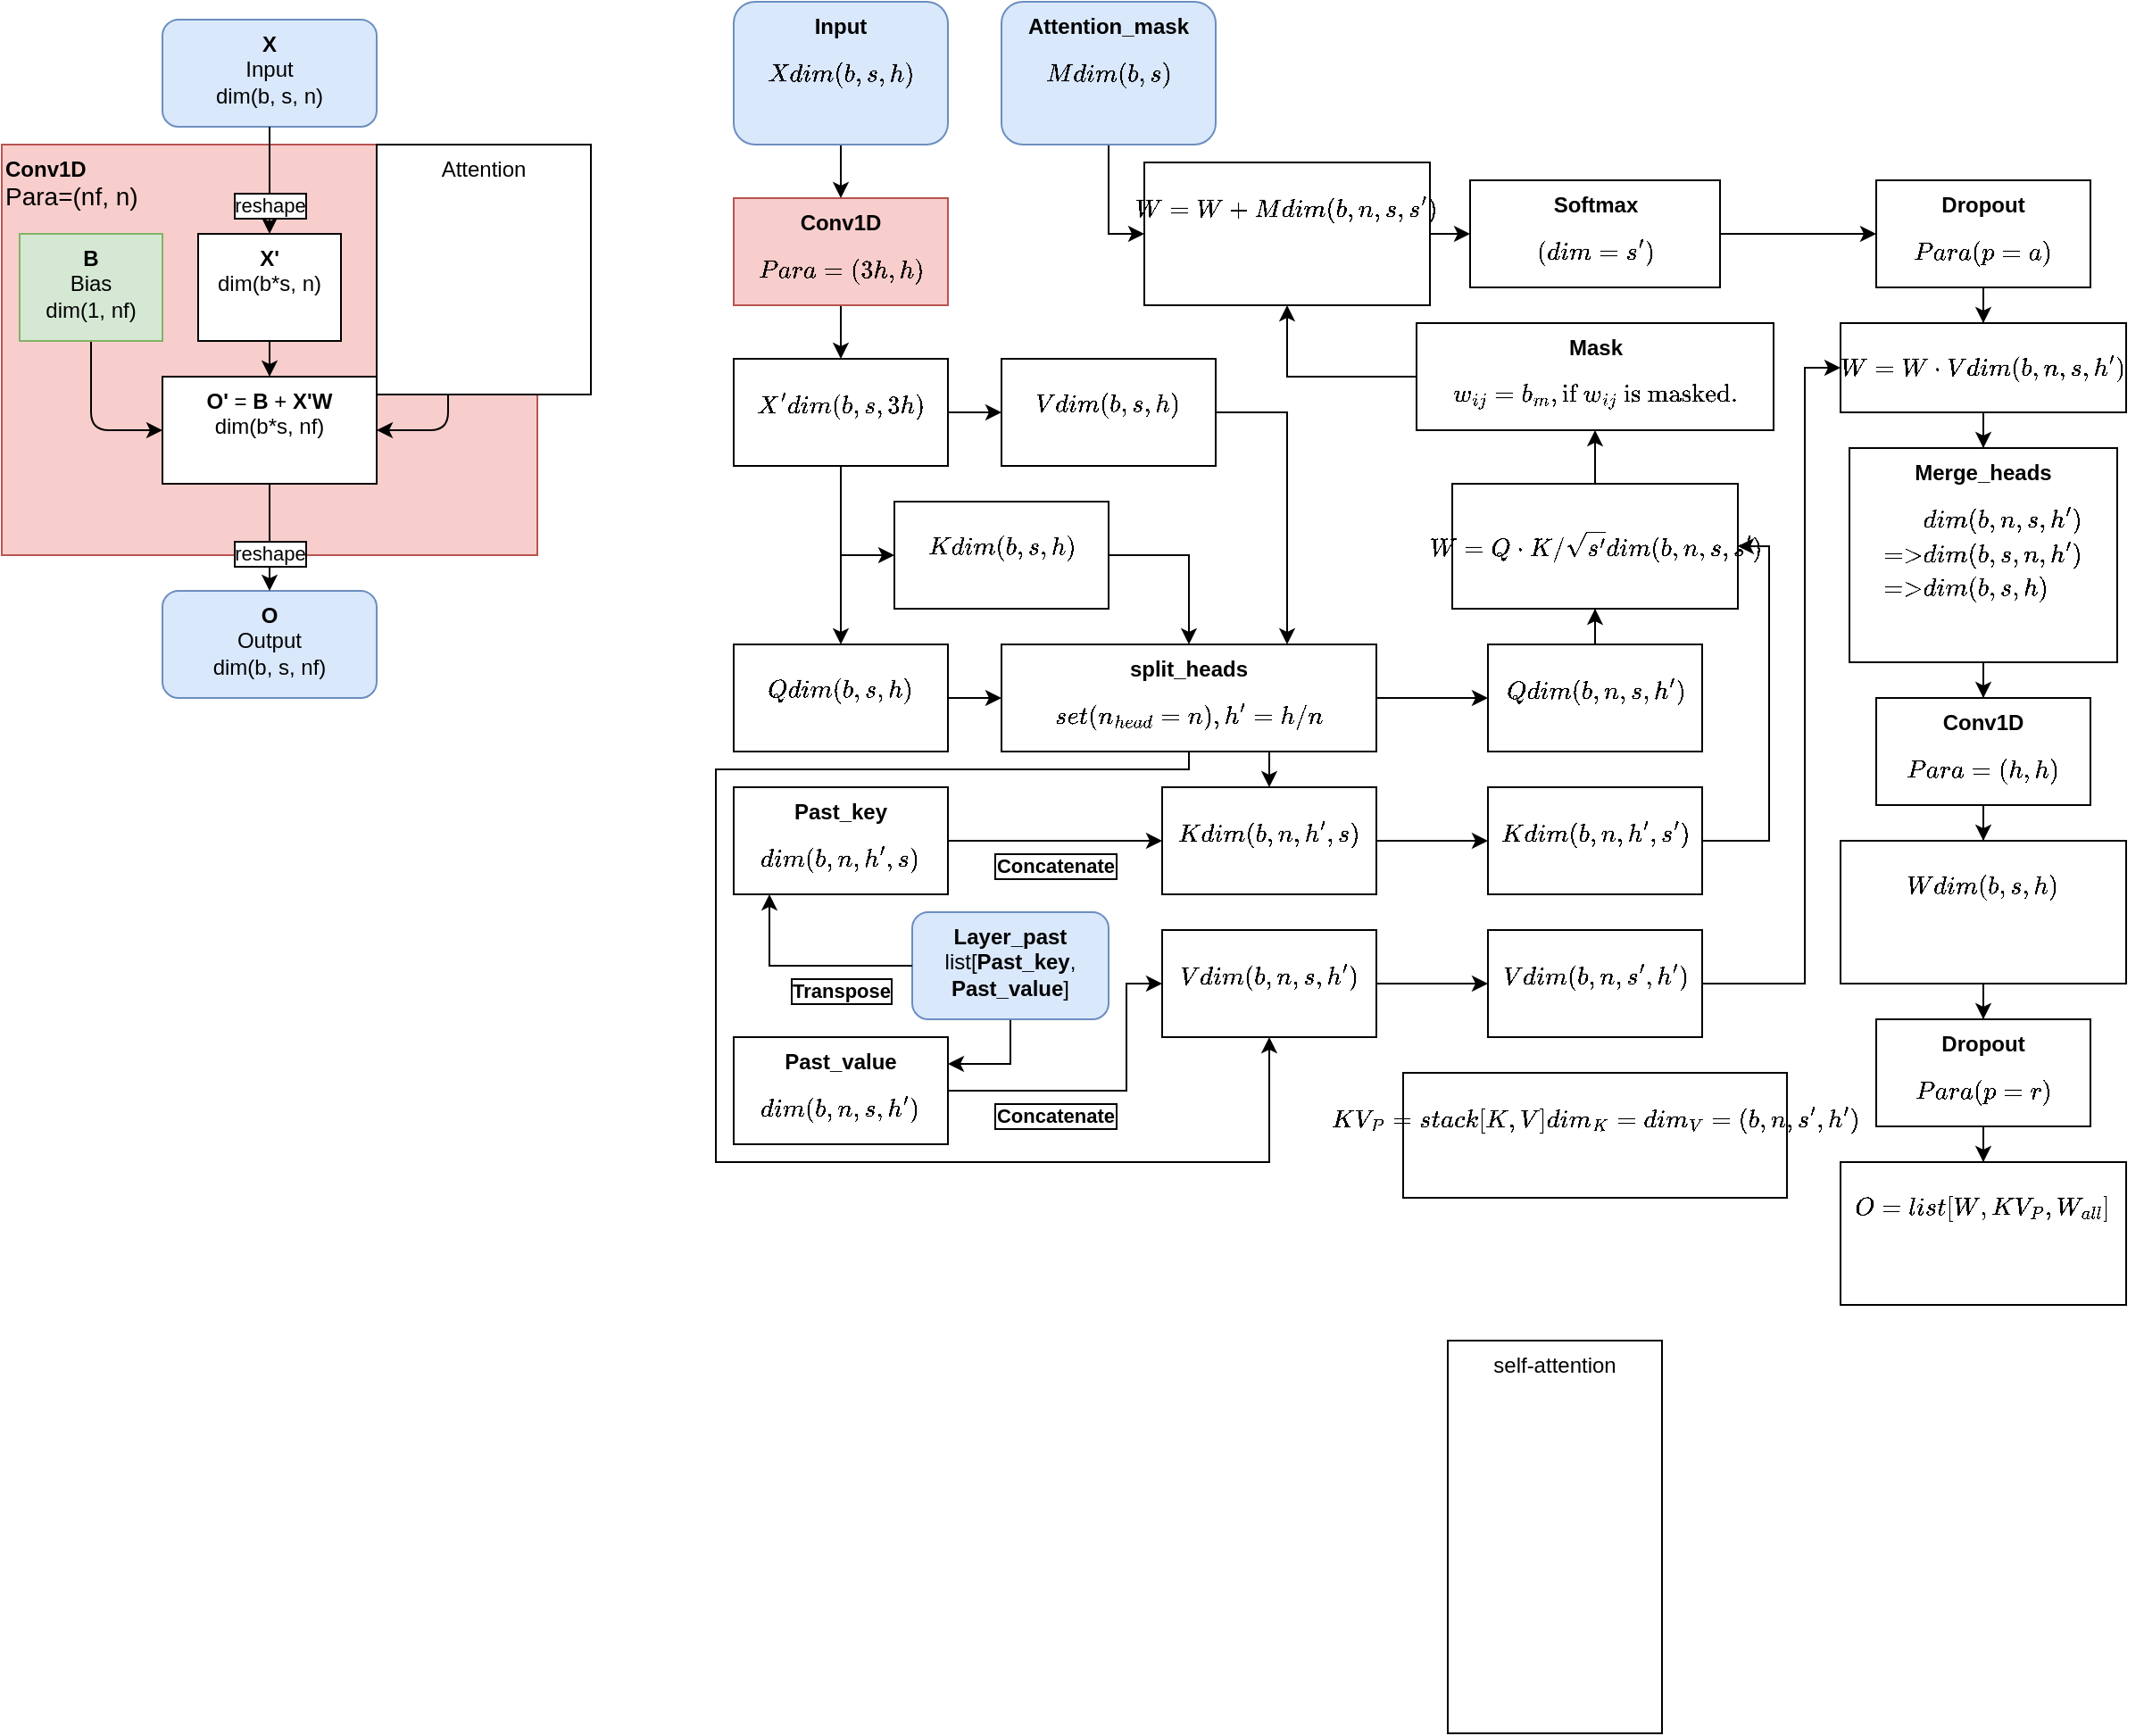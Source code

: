 <mxfile version="13.6.9" type="github">
  <diagram id="C5RBs43oDa-KdzZeNtuy" name="Page-1">
    <mxGraphModel dx="1475" dy="374" grid="1" gridSize="10" guides="1" tooltips="1" connect="1" arrows="1" fold="1" page="1" pageScale="1" pageWidth="827" pageHeight="1169" math="1" shadow="0">
      <root>
        <mxCell id="WIyWlLk6GJQsqaUBKTNV-0" />
        <mxCell id="WIyWlLk6GJQsqaUBKTNV-1" parent="WIyWlLk6GJQsqaUBKTNV-0" />
        <mxCell id="5BxzUbeMujvAWOUuop8R-0" value="&lt;b&gt;Conv1D&lt;br&gt;&lt;/b&gt;&lt;font style=&quot;font-size: 14px&quot;&gt;Para=(nf, n)&lt;/font&gt;" style="rounded=0;whiteSpace=wrap;html=1;fillColor=#f8cecc;strokeColor=#b85450;align=left;verticalAlign=top;" parent="WIyWlLk6GJQsqaUBKTNV-1" vertex="1">
          <mxGeometry x="-810" y="80" width="300" height="230" as="geometry" />
        </mxCell>
        <mxCell id="5BxzUbeMujvAWOUuop8R-67" style="edgeStyle=orthogonalEdgeStyle;rounded=1;orthogonalLoop=1;jettySize=auto;html=1;entryX=1;entryY=0.5;entryDx=0;entryDy=0;verticalAlign=top;" parent="WIyWlLk6GJQsqaUBKTNV-1" source="5BxzUbeMujvAWOUuop8R-1" target="5BxzUbeMujvAWOUuop8R-6" edge="1">
          <mxGeometry relative="1" as="geometry" />
        </mxCell>
        <mxCell id="5BxzUbeMujvAWOUuop8R-1" value="&lt;b&gt;W&lt;br&gt;&lt;/b&gt;Weight&lt;br&gt;dim(n, nf)" style="rounded=0;whiteSpace=wrap;html=1;fillColor=#d5e8d4;strokeColor=#82b366;verticalAlign=top;" parent="WIyWlLk6GJQsqaUBKTNV-1" vertex="1">
          <mxGeometry x="-600" y="130" width="80" height="60" as="geometry" />
        </mxCell>
        <mxCell id="5BxzUbeMujvAWOUuop8R-66" style="edgeStyle=orthogonalEdgeStyle;rounded=1;orthogonalLoop=1;jettySize=auto;html=1;entryX=0;entryY=0.5;entryDx=0;entryDy=0;verticalAlign=top;" parent="WIyWlLk6GJQsqaUBKTNV-1" source="5BxzUbeMujvAWOUuop8R-2" target="5BxzUbeMujvAWOUuop8R-6" edge="1">
          <mxGeometry relative="1" as="geometry" />
        </mxCell>
        <mxCell id="5BxzUbeMujvAWOUuop8R-2" value="&lt;b&gt;B&lt;br&gt;&lt;/b&gt;Bias&lt;br&gt;dim(1, nf)" style="rounded=0;whiteSpace=wrap;html=1;fillColor=#d5e8d4;strokeColor=#82b366;verticalAlign=top;" parent="WIyWlLk6GJQsqaUBKTNV-1" vertex="1">
          <mxGeometry x="-800" y="130" width="80" height="60" as="geometry" />
        </mxCell>
        <mxCell id="5BxzUbeMujvAWOUuop8R-3" value="&lt;b&gt;X&lt;br&gt;&lt;/b&gt;Input&lt;br&gt;dim(b, s, n)" style="rounded=1;whiteSpace=wrap;html=1;labelBackgroundColor=none;fillColor=#dae8fc;strokeColor=#6c8ebf;verticalAlign=top;" parent="WIyWlLk6GJQsqaUBKTNV-1" vertex="1">
          <mxGeometry x="-720" y="10" width="120" height="60" as="geometry" />
        </mxCell>
        <mxCell id="5BxzUbeMujvAWOUuop8R-6" value="&lt;b&gt;O&#39;&lt;/b&gt; = &lt;b&gt;B&lt;/b&gt; + &lt;b&gt;X&#39;W&lt;/b&gt;&lt;br&gt;dim(b*s, nf)" style="rounded=0;whiteSpace=wrap;html=1;verticalAlign=top;" parent="WIyWlLk6GJQsqaUBKTNV-1" vertex="1">
          <mxGeometry x="-720" y="210" width="120" height="60" as="geometry" />
        </mxCell>
        <mxCell id="5BxzUbeMujvAWOUuop8R-44" value="" style="endArrow=classic;html=1;exitX=0.5;exitY=1;exitDx=0;exitDy=0;entryX=0.5;entryY=0;entryDx=0;entryDy=0;edgeStyle=orthogonalEdgeStyle;verticalAlign=top;" parent="WIyWlLk6GJQsqaUBKTNV-1" source="5BxzUbeMujvAWOUuop8R-3" target="5BxzUbeMujvAWOUuop8R-4" edge="1">
          <mxGeometry relative="1" as="geometry">
            <mxPoint x="-780" y="230" as="sourcePoint" />
            <mxPoint x="-760" y="260" as="targetPoint" />
          </mxGeometry>
        </mxCell>
        <mxCell id="5BxzUbeMujvAWOUuop8R-45" value="reshape" style="edgeLabel;resizable=0;html=1;align=center;verticalAlign=top;labelBorderColor=#000000;" parent="5BxzUbeMujvAWOUuop8R-44" connectable="0" vertex="1">
          <mxGeometry relative="1" as="geometry" />
        </mxCell>
        <mxCell id="5BxzUbeMujvAWOUuop8R-49" value="&lt;b&gt;O&lt;/b&gt;&lt;br&gt;Output&lt;br&gt;dim(b, s, nf)" style="rounded=1;whiteSpace=wrap;html=1;shadow=0;glass=0;labelBackgroundColor=none;sketch=0;fillColor=#dae8fc;strokeColor=#6c8ebf;verticalAlign=top;" parent="WIyWlLk6GJQsqaUBKTNV-1" vertex="1">
          <mxGeometry x="-720" y="330" width="120" height="60" as="geometry" />
        </mxCell>
        <mxCell id="5BxzUbeMujvAWOUuop8R-50" value="" style="endArrow=classic;html=1;exitX=0.5;exitY=1;exitDx=0;exitDy=0;entryX=0.5;entryY=0;entryDx=0;entryDy=0;verticalAlign=top;" parent="WIyWlLk6GJQsqaUBKTNV-1" source="5BxzUbeMujvAWOUuop8R-6" target="5BxzUbeMujvAWOUuop8R-49" edge="1">
          <mxGeometry relative="1" as="geometry">
            <mxPoint x="-780" y="230" as="sourcePoint" />
            <mxPoint x="-780" y="290" as="targetPoint" />
          </mxGeometry>
        </mxCell>
        <mxCell id="5BxzUbeMujvAWOUuop8R-51" value="reshape" style="edgeLabel;resizable=0;html=1;align=center;verticalAlign=top;labelBorderColor=#000000;" parent="5BxzUbeMujvAWOUuop8R-50" connectable="0" vertex="1">
          <mxGeometry relative="1" as="geometry">
            <mxPoint y="-5.14" as="offset" />
          </mxGeometry>
        </mxCell>
        <mxCell id="5BxzUbeMujvAWOUuop8R-65" value="" style="edgeStyle=orthogonalEdgeStyle;rounded=1;orthogonalLoop=1;jettySize=auto;html=1;verticalAlign=top;" parent="WIyWlLk6GJQsqaUBKTNV-1" source="5BxzUbeMujvAWOUuop8R-4" target="5BxzUbeMujvAWOUuop8R-6" edge="1">
          <mxGeometry relative="1" as="geometry" />
        </mxCell>
        <mxCell id="5BxzUbeMujvAWOUuop8R-4" value="&lt;b&gt;X&#39;&lt;br&gt;&lt;/b&gt;&lt;span&gt;dim(b*s, n)&lt;/span&gt;&lt;b&gt;&lt;br&gt;&lt;/b&gt;" style="rounded=0;whiteSpace=wrap;html=1;glass=0;shadow=0;sketch=0;verticalAlign=top;" parent="WIyWlLk6GJQsqaUBKTNV-1" vertex="1">
          <mxGeometry x="-700" y="130" width="80" height="60" as="geometry" />
        </mxCell>
        <mxCell id="d6zdg5Zss90YRGik0xC2-39" value="" style="edgeStyle=orthogonalEdgeStyle;rounded=0;orthogonalLoop=1;jettySize=auto;html=1;" edge="1" parent="WIyWlLk6GJQsqaUBKTNV-1" source="7JXXCMrdwitXyQzOqRTU-0" target="7JXXCMrdwitXyQzOqRTU-12">
          <mxGeometry relative="1" as="geometry" />
        </mxCell>
        <mxCell id="7JXXCMrdwitXyQzOqRTU-0" value="&lt;b&gt;Conv1D&lt;/b&gt;$$Para=(3h,h)$$" style="rounded=0;whiteSpace=wrap;html=1;shadow=0;glass=0;labelBackgroundColor=none;sketch=0;align=center;verticalAlign=top;fillColor=#f8cecc;strokeColor=#b85450;" parent="WIyWlLk6GJQsqaUBKTNV-1" vertex="1">
          <mxGeometry x="-400" y="110" width="120" height="60" as="geometry" />
        </mxCell>
        <mxCell id="d6zdg5Zss90YRGik0xC2-92" value="" style="edgeStyle=orthogonalEdgeStyle;rounded=0;orthogonalLoop=1;jettySize=auto;html=1;strokeColor=#000000;" edge="1" parent="WIyWlLk6GJQsqaUBKTNV-1" source="7JXXCMrdwitXyQzOqRTU-2" target="7JXXCMrdwitXyQzOqRTU-67">
          <mxGeometry relative="1" as="geometry" />
        </mxCell>
        <mxCell id="7JXXCMrdwitXyQzOqRTU-2" value="&lt;b&gt;Dropout&lt;/b&gt;&lt;br&gt;$$Para(p=a)$$" style="rounded=0;whiteSpace=wrap;html=1;shadow=0;glass=0;labelBackgroundColor=none;sketch=0;align=center;verticalAlign=top;" parent="WIyWlLk6GJQsqaUBKTNV-1" vertex="1">
          <mxGeometry x="240" y="100" width="120" height="60" as="geometry" />
        </mxCell>
        <mxCell id="d6zdg5Zss90YRGik0xC2-34" style="edgeStyle=orthogonalEdgeStyle;rounded=0;orthogonalLoop=1;jettySize=auto;html=1;entryX=0;entryY=0.5;entryDx=0;entryDy=0;" edge="1" parent="WIyWlLk6GJQsqaUBKTNV-1" source="7JXXCMrdwitXyQzOqRTU-4" target="7JXXCMrdwitXyQzOqRTU-52">
          <mxGeometry relative="1" as="geometry" />
        </mxCell>
        <mxCell id="d6zdg5Zss90YRGik0xC2-55" value="" style="edgeStyle=orthogonalEdgeStyle;rounded=0;orthogonalLoop=1;jettySize=auto;html=1;" edge="1" parent="WIyWlLk6GJQsqaUBKTNV-1" source="7JXXCMrdwitXyQzOqRTU-4" target="7JXXCMrdwitXyQzOqRTU-54">
          <mxGeometry relative="1" as="geometry">
            <Array as="points">
              <mxPoint x="-100" y="430" />
              <mxPoint x="-100" y="430" />
            </Array>
          </mxGeometry>
        </mxCell>
        <mxCell id="d6zdg5Zss90YRGik0xC2-56" style="edgeStyle=orthogonalEdgeStyle;rounded=0;orthogonalLoop=1;jettySize=auto;html=1;entryX=0.5;entryY=1;entryDx=0;entryDy=0;" edge="1" parent="WIyWlLk6GJQsqaUBKTNV-1" source="7JXXCMrdwitXyQzOqRTU-4" target="7JXXCMrdwitXyQzOqRTU-55">
          <mxGeometry relative="1" as="geometry">
            <mxPoint x="-160" y="550" as="targetPoint" />
            <Array as="points">
              <mxPoint x="-145" y="430" />
              <mxPoint x="-410" y="430" />
              <mxPoint x="-410" y="650" />
              <mxPoint x="-100" y="650" />
            </Array>
          </mxGeometry>
        </mxCell>
        <mxCell id="7JXXCMrdwitXyQzOqRTU-4" value="&lt;b&gt;split_heads&lt;/b&gt;$$set(n_{head}=n),&lt;br&gt;h&#39; = h/n$$" style="rounded=0;whiteSpace=wrap;html=1;shadow=0;glass=0;labelBackgroundColor=none;sketch=0;align=center;verticalAlign=top;horizontal=1;" parent="WIyWlLk6GJQsqaUBKTNV-1" vertex="1">
          <mxGeometry x="-250" y="360" width="210" height="60" as="geometry" />
        </mxCell>
        <mxCell id="7JXXCMrdwitXyQzOqRTU-6" value="Attention" style="rounded=0;whiteSpace=wrap;html=1;shadow=0;glass=0;labelBackgroundColor=none;sketch=0;align=center;verticalAlign=top;" parent="WIyWlLk6GJQsqaUBKTNV-1" vertex="1">
          <mxGeometry x="-600" y="80" width="120" height="140" as="geometry" />
        </mxCell>
        <mxCell id="7JXXCMrdwitXyQzOqRTU-7" value="self-attention" style="rounded=0;whiteSpace=wrap;html=1;shadow=0;glass=0;labelBackgroundColor=none;sketch=0;align=center;verticalAlign=top;" parent="WIyWlLk6GJQsqaUBKTNV-1" vertex="1">
          <mxGeometry y="750" width="120" height="220" as="geometry" />
        </mxCell>
        <mxCell id="d6zdg5Zss90YRGik0xC2-94" value="" style="edgeStyle=orthogonalEdgeStyle;rounded=0;orthogonalLoop=1;jettySize=auto;html=1;strokeColor=#000000;" edge="1" parent="WIyWlLk6GJQsqaUBKTNV-1" source="7JXXCMrdwitXyQzOqRTU-8" target="7JXXCMrdwitXyQzOqRTU-60">
          <mxGeometry relative="1" as="geometry" />
        </mxCell>
        <mxCell id="7JXXCMrdwitXyQzOqRTU-8" value="&lt;b&gt;Merge_heads&lt;br&gt;&lt;/b&gt;$$\begin{split}&amp;amp;dim(b,n,s,h&#39;)\\=&amp;gt;&amp;amp;&lt;br&gt;dim(b,s,n,h&#39;)\\\textrm{=&amp;gt;}&amp;amp;&lt;br&gt;dim(b,s,h)\end{split}$$" style="rounded=0;whiteSpace=wrap;html=1;shadow=0;glass=0;labelBackgroundColor=none;sketch=0;align=center;verticalAlign=top;" parent="WIyWlLk6GJQsqaUBKTNV-1" vertex="1">
          <mxGeometry x="225" y="250" width="150" height="120" as="geometry" />
        </mxCell>
        <mxCell id="d6zdg5Zss90YRGik0xC2-38" value="" style="edgeStyle=orthogonalEdgeStyle;rounded=0;orthogonalLoop=1;jettySize=auto;html=1;" edge="1" parent="WIyWlLk6GJQsqaUBKTNV-1" source="7JXXCMrdwitXyQzOqRTU-10" target="7JXXCMrdwitXyQzOqRTU-0">
          <mxGeometry relative="1" as="geometry" />
        </mxCell>
        <mxCell id="7JXXCMrdwitXyQzOqRTU-10" value="&lt;b&gt;Input&lt;/b&gt; $$X\\dim(b, s, h)&lt;br&gt;$$" style="rounded=1;whiteSpace=wrap;html=1;labelBackgroundColor=none;fillColor=#dae8fc;strokeColor=#6c8ebf;verticalAlign=top;" parent="WIyWlLk6GJQsqaUBKTNV-1" vertex="1">
          <mxGeometry x="-400" width="120" height="80" as="geometry" />
        </mxCell>
        <mxCell id="d6zdg5Zss90YRGik0xC2-40" value="" style="edgeStyle=orthogonalEdgeStyle;rounded=0;orthogonalLoop=1;jettySize=auto;html=1;" edge="1" parent="WIyWlLk6GJQsqaUBKTNV-1" source="7JXXCMrdwitXyQzOqRTU-12" target="7JXXCMrdwitXyQzOqRTU-51">
          <mxGeometry relative="1" as="geometry" />
        </mxCell>
        <mxCell id="d6zdg5Zss90YRGik0xC2-41" style="edgeStyle=orthogonalEdgeStyle;rounded=0;orthogonalLoop=1;jettySize=auto;html=1;entryX=0;entryY=0.5;entryDx=0;entryDy=0;" edge="1" parent="WIyWlLk6GJQsqaUBKTNV-1" source="7JXXCMrdwitXyQzOqRTU-12" target="7JXXCMrdwitXyQzOqRTU-50">
          <mxGeometry relative="1" as="geometry" />
        </mxCell>
        <mxCell id="d6zdg5Zss90YRGik0xC2-42" style="edgeStyle=orthogonalEdgeStyle;rounded=0;orthogonalLoop=1;jettySize=auto;html=1;entryX=0.5;entryY=0;entryDx=0;entryDy=0;" edge="1" parent="WIyWlLk6GJQsqaUBKTNV-1" source="7JXXCMrdwitXyQzOqRTU-12" target="7JXXCMrdwitXyQzOqRTU-14">
          <mxGeometry relative="1" as="geometry">
            <Array as="points">
              <mxPoint x="-340" y="320" />
              <mxPoint x="-340" y="320" />
            </Array>
          </mxGeometry>
        </mxCell>
        <mxCell id="7JXXCMrdwitXyQzOqRTU-12" value="$$X&#39;\\dim(b,s,3h)$$&lt;b&gt;&lt;br&gt;&lt;/b&gt;" style="rounded=0;whiteSpace=wrap;html=1;glass=0;shadow=0;sketch=0;align=center;verticalAlign=top;" parent="WIyWlLk6GJQsqaUBKTNV-1" vertex="1">
          <mxGeometry x="-400" y="200" width="120" height="60" as="geometry" />
        </mxCell>
        <mxCell id="d6zdg5Zss90YRGik0xC2-43" value="" style="edgeStyle=orthogonalEdgeStyle;rounded=0;orthogonalLoop=1;jettySize=auto;html=1;" edge="1" parent="WIyWlLk6GJQsqaUBKTNV-1" source="7JXXCMrdwitXyQzOqRTU-14" target="7JXXCMrdwitXyQzOqRTU-4">
          <mxGeometry relative="1" as="geometry" />
        </mxCell>
        <mxCell id="7JXXCMrdwitXyQzOqRTU-14" value="$$Q\\dim(b, s, h)$$" style="rounded=0;whiteSpace=wrap;html=1;glass=0;shadow=0;sketch=0;verticalAlign=top;" parent="WIyWlLk6GJQsqaUBKTNV-1" vertex="1">
          <mxGeometry x="-400" y="360" width="120" height="60" as="geometry" />
        </mxCell>
        <mxCell id="d6zdg5Zss90YRGik0xC2-64" style="edgeStyle=orthogonalEdgeStyle;rounded=0;orthogonalLoop=1;jettySize=auto;html=1;entryX=1;entryY=0.25;entryDx=0;entryDy=0;strokeColor=#000000;" edge="1" parent="WIyWlLk6GJQsqaUBKTNV-1" source="7JXXCMrdwitXyQzOqRTU-26" target="7JXXCMrdwitXyQzOqRTU-57">
          <mxGeometry relative="1" as="geometry" />
        </mxCell>
        <mxCell id="7JXXCMrdwitXyQzOqRTU-26" value="&lt;b&gt;Layer_past&lt;/b&gt;&lt;br&gt;list[&lt;b&gt;Past_key&lt;/b&gt;,&lt;br&gt;&lt;b&gt;Past_value&lt;/b&gt;]" style="rounded=1;whiteSpace=wrap;html=1;shadow=0;glass=0;labelBackgroundColor=none;sketch=0;align=center;fillColor=#dae8fc;strokeColor=#6c8ebf;verticalAlign=top;" parent="WIyWlLk6GJQsqaUBKTNV-1" vertex="1">
          <mxGeometry x="-300" y="510" width="110" height="60" as="geometry" />
        </mxCell>
        <mxCell id="7JXXCMrdwitXyQzOqRTU-28" value="&lt;b&gt;Past_key&lt;/b&gt;&lt;br&gt;$$dim(b,n,h&#39;,s)$$&lt;br&gt;&lt;b&gt;&lt;br&gt;&lt;/b&gt;" style="rounded=0;whiteSpace=wrap;html=1;glass=0;shadow=0;sketch=0;verticalAlign=top;" parent="WIyWlLk6GJQsqaUBKTNV-1" vertex="1">
          <mxGeometry x="-400" y="440" width="120" height="60" as="geometry" />
        </mxCell>
        <mxCell id="d6zdg5Zss90YRGik0xC2-85" value="" style="edgeStyle=orthogonalEdgeStyle;rounded=0;orthogonalLoop=1;jettySize=auto;html=1;strokeColor=#000000;" edge="1" parent="WIyWlLk6GJQsqaUBKTNV-1" source="7JXXCMrdwitXyQzOqRTU-46" target="7JXXCMrdwitXyQzOqRTU-61">
          <mxGeometry relative="1" as="geometry" />
        </mxCell>
        <mxCell id="7JXXCMrdwitXyQzOqRTU-46" value="$$W=Q\cdot K/\sqrt{s&#39;}\\dim(b,n,s,s&#39;)$$" style="rounded=0;whiteSpace=wrap;html=1;shadow=0;glass=0;labelBackgroundColor=none;sketch=0;align=center;verticalAlign=middle;" parent="WIyWlLk6GJQsqaUBKTNV-1" vertex="1">
          <mxGeometry x="2.5" y="270" width="160" height="70" as="geometry" />
        </mxCell>
        <mxCell id="7JXXCMrdwitXyQzOqRTU-49" style="edgeStyle=none;rounded=1;orthogonalLoop=1;jettySize=auto;html=1;exitX=0.5;exitY=1;exitDx=0;exitDy=0;verticalAlign=top;" parent="WIyWlLk6GJQsqaUBKTNV-1" source="7JXXCMrdwitXyQzOqRTU-0" target="7JXXCMrdwitXyQzOqRTU-0" edge="1">
          <mxGeometry relative="1" as="geometry" />
        </mxCell>
        <mxCell id="d6zdg5Zss90YRGik0xC2-46" style="edgeStyle=orthogonalEdgeStyle;rounded=0;orthogonalLoop=1;jettySize=auto;html=1;entryX=0.5;entryY=0;entryDx=0;entryDy=0;" edge="1" parent="WIyWlLk6GJQsqaUBKTNV-1" source="7JXXCMrdwitXyQzOqRTU-50" target="7JXXCMrdwitXyQzOqRTU-4">
          <mxGeometry relative="1" as="geometry">
            <Array as="points">
              <mxPoint x="-145" y="310" />
            </Array>
          </mxGeometry>
        </mxCell>
        <mxCell id="7JXXCMrdwitXyQzOqRTU-50" value="$$K\\dim(b, s, h)$$" style="rounded=0;whiteSpace=wrap;html=1;glass=0;shadow=0;sketch=0;verticalAlign=top;" parent="WIyWlLk6GJQsqaUBKTNV-1" vertex="1">
          <mxGeometry x="-310" y="280" width="120" height="60" as="geometry" />
        </mxCell>
        <mxCell id="d6zdg5Zss90YRGik0xC2-45" style="edgeStyle=orthogonalEdgeStyle;rounded=0;orthogonalLoop=1;jettySize=auto;html=1;" edge="1" parent="WIyWlLk6GJQsqaUBKTNV-1" source="7JXXCMrdwitXyQzOqRTU-51">
          <mxGeometry relative="1" as="geometry">
            <mxPoint x="-90" y="360" as="targetPoint" />
            <Array as="points">
              <mxPoint x="-90" y="230" />
              <mxPoint x="-90" y="360" />
            </Array>
          </mxGeometry>
        </mxCell>
        <mxCell id="7JXXCMrdwitXyQzOqRTU-51" value="$$V\\dim(b, s, h)$$" style="rounded=0;whiteSpace=wrap;html=1;glass=0;shadow=0;sketch=0;verticalAlign=top;" parent="WIyWlLk6GJQsqaUBKTNV-1" vertex="1">
          <mxGeometry x="-250" y="200" width="120" height="60" as="geometry" />
        </mxCell>
        <mxCell id="d6zdg5Zss90YRGik0xC2-81" value="" style="edgeStyle=orthogonalEdgeStyle;rounded=0;orthogonalLoop=1;jettySize=auto;html=1;strokeColor=#000000;" edge="1" parent="WIyWlLk6GJQsqaUBKTNV-1" source="7JXXCMrdwitXyQzOqRTU-52" target="7JXXCMrdwitXyQzOqRTU-46">
          <mxGeometry relative="1" as="geometry" />
        </mxCell>
        <mxCell id="7JXXCMrdwitXyQzOqRTU-52" value="$$Q\\dim(b,n, s,h&#39;)$$" style="rounded=0;whiteSpace=wrap;html=1;glass=0;shadow=0;sketch=0;verticalAlign=top;" parent="WIyWlLk6GJQsqaUBKTNV-1" vertex="1">
          <mxGeometry x="22.5" y="360" width="120" height="60" as="geometry" />
        </mxCell>
        <mxCell id="d6zdg5Zss90YRGik0xC2-89" value="" style="edgeStyle=orthogonalEdgeStyle;rounded=0;orthogonalLoop=1;jettySize=auto;html=1;strokeColor=#000000;" edge="1" parent="WIyWlLk6GJQsqaUBKTNV-1" source="7JXXCMrdwitXyQzOqRTU-55" target="7JXXCMrdwitXyQzOqRTU-59">
          <mxGeometry relative="1" as="geometry" />
        </mxCell>
        <mxCell id="7JXXCMrdwitXyQzOqRTU-55" value="$$V\\dim(b,n,s,h&#39;)$$" style="rounded=0;whiteSpace=wrap;html=1;glass=0;shadow=0;sketch=0;verticalAlign=top;" parent="WIyWlLk6GJQsqaUBKTNV-1" vertex="1">
          <mxGeometry x="-160" y="520" width="120" height="60" as="geometry" />
        </mxCell>
        <mxCell id="7JXXCMrdwitXyQzOqRTU-57" value="&lt;b&gt;Past_value&lt;/b&gt;&lt;br&gt;$$dim(b,n,s,h&#39;)$$&lt;br&gt;&lt;b&gt;&lt;br&gt;&lt;/b&gt;" style="rounded=0;whiteSpace=wrap;html=1;glass=0;shadow=0;sketch=0;verticalAlign=top;" parent="WIyWlLk6GJQsqaUBKTNV-1" vertex="1">
          <mxGeometry x="-400" y="580" width="120" height="60" as="geometry" />
        </mxCell>
        <mxCell id="d6zdg5Zss90YRGik0xC2-88" style="edgeStyle=orthogonalEdgeStyle;rounded=0;orthogonalLoop=1;jettySize=auto;html=1;exitX=1;exitY=0.5;exitDx=0;exitDy=0;entryX=1;entryY=0.5;entryDx=0;entryDy=0;strokeColor=#000000;" edge="1" parent="WIyWlLk6GJQsqaUBKTNV-1" source="7JXXCMrdwitXyQzOqRTU-58" target="7JXXCMrdwitXyQzOqRTU-46">
          <mxGeometry relative="1" as="geometry">
            <Array as="points">
              <mxPoint x="180" y="470" />
              <mxPoint x="180" y="305" />
            </Array>
          </mxGeometry>
        </mxCell>
        <mxCell id="7JXXCMrdwitXyQzOqRTU-58" value="$$K\\dim(b,n, h&#39;,s&#39;)$$" style="rounded=0;whiteSpace=wrap;html=1;glass=0;shadow=0;sketch=0;verticalAlign=top;" parent="WIyWlLk6GJQsqaUBKTNV-1" vertex="1">
          <mxGeometry x="22.5" y="440" width="120" height="60" as="geometry" />
        </mxCell>
        <mxCell id="d6zdg5Zss90YRGik0xC2-90" style="edgeStyle=orthogonalEdgeStyle;rounded=0;orthogonalLoop=1;jettySize=auto;html=1;exitX=1;exitY=0.5;exitDx=0;exitDy=0;entryX=0;entryY=0.5;entryDx=0;entryDy=0;strokeColor=#000000;" edge="1" parent="WIyWlLk6GJQsqaUBKTNV-1" source="7JXXCMrdwitXyQzOqRTU-59" target="7JXXCMrdwitXyQzOqRTU-67">
          <mxGeometry relative="1" as="geometry">
            <Array as="points">
              <mxPoint x="200" y="550" />
              <mxPoint x="200" y="205" />
            </Array>
          </mxGeometry>
        </mxCell>
        <mxCell id="7JXXCMrdwitXyQzOqRTU-59" value="$$V\\dim(b,n,s&#39;,h&#39;)$$" style="rounded=0;whiteSpace=wrap;html=1;glass=0;shadow=0;sketch=0;verticalAlign=top;" parent="WIyWlLk6GJQsqaUBKTNV-1" vertex="1">
          <mxGeometry x="22.5" y="520" width="120" height="60" as="geometry" />
        </mxCell>
        <mxCell id="d6zdg5Zss90YRGik0xC2-95" value="" style="edgeStyle=orthogonalEdgeStyle;rounded=0;orthogonalLoop=1;jettySize=auto;html=1;strokeColor=#000000;" edge="1" parent="WIyWlLk6GJQsqaUBKTNV-1" source="7JXXCMrdwitXyQzOqRTU-60" target="7JXXCMrdwitXyQzOqRTU-72">
          <mxGeometry relative="1" as="geometry" />
        </mxCell>
        <mxCell id="7JXXCMrdwitXyQzOqRTU-60" value="&lt;b&gt;Conv1D&lt;/b&gt;$$Para=(h,h)$$" style="rounded=0;whiteSpace=wrap;html=1;shadow=0;glass=0;labelBackgroundColor=none;sketch=0;align=center;verticalAlign=top;" parent="WIyWlLk6GJQsqaUBKTNV-1" vertex="1">
          <mxGeometry x="240" y="390" width="120" height="60" as="geometry" />
        </mxCell>
        <mxCell id="d6zdg5Zss90YRGik0xC2-77" style="edgeStyle=orthogonalEdgeStyle;rounded=0;orthogonalLoop=1;jettySize=auto;html=1;exitX=0;exitY=0.5;exitDx=0;exitDy=0;entryX=0.5;entryY=1;entryDx=0;entryDy=0;strokeColor=#000000;" edge="1" parent="WIyWlLk6GJQsqaUBKTNV-1" source="7JXXCMrdwitXyQzOqRTU-61" target="7JXXCMrdwitXyQzOqRTU-63">
          <mxGeometry relative="1" as="geometry" />
        </mxCell>
        <mxCell id="7JXXCMrdwitXyQzOqRTU-61" value="&lt;b&gt;Mask&lt;/b&gt;$$w_{ij}=b_m, \textrm{if}\&amp;nbsp; w_{ij}\textrm{&lt;br&gt;is masked.}$$" style="rounded=0;whiteSpace=wrap;html=1;shadow=0;glass=0;labelBackgroundColor=none;sketch=0;align=center;verticalAlign=top;" parent="WIyWlLk6GJQsqaUBKTNV-1" vertex="1">
          <mxGeometry x="-17.5" y="180" width="200" height="60" as="geometry" />
        </mxCell>
        <mxCell id="7JXXCMrdwitXyQzOqRTU-62" style="edgeStyle=none;rounded=1;orthogonalLoop=1;jettySize=auto;html=1;exitX=0.75;exitY=0;exitDx=0;exitDy=0;" parent="WIyWlLk6GJQsqaUBKTNV-1" source="7JXXCMrdwitXyQzOqRTU-58" target="7JXXCMrdwitXyQzOqRTU-58" edge="1">
          <mxGeometry relative="1" as="geometry" />
        </mxCell>
        <mxCell id="d6zdg5Zss90YRGik0xC2-83" style="edgeStyle=orthogonalEdgeStyle;rounded=0;orthogonalLoop=1;jettySize=auto;html=1;entryX=0;entryY=0.5;entryDx=0;entryDy=0;strokeColor=#000000;" edge="1" parent="WIyWlLk6GJQsqaUBKTNV-1" source="7JXXCMrdwitXyQzOqRTU-63" target="7JXXCMrdwitXyQzOqRTU-66">
          <mxGeometry relative="1" as="geometry" />
        </mxCell>
        <mxCell id="7JXXCMrdwitXyQzOqRTU-63" value="$$W=W+M&lt;br&gt;\\dim(b,n,s,s&#39;)$$" style="rounded=0;whiteSpace=wrap;html=1;shadow=0;glass=0;labelBackgroundColor=none;sketch=0;align=center;verticalAlign=top;" parent="WIyWlLk6GJQsqaUBKTNV-1" vertex="1">
          <mxGeometry x="-170" y="90" width="160" height="80" as="geometry" />
        </mxCell>
        <mxCell id="d6zdg5Zss90YRGik0xC2-76" style="edgeStyle=orthogonalEdgeStyle;rounded=0;orthogonalLoop=1;jettySize=auto;html=1;entryX=0;entryY=0.5;entryDx=0;entryDy=0;strokeColor=#000000;" edge="1" parent="WIyWlLk6GJQsqaUBKTNV-1" source="7JXXCMrdwitXyQzOqRTU-64" target="7JXXCMrdwitXyQzOqRTU-63">
          <mxGeometry relative="1" as="geometry" />
        </mxCell>
        <mxCell id="7JXXCMrdwitXyQzOqRTU-64" value="&lt;b&gt;Attention_mask&lt;br&gt;&lt;/b&gt;$$M\\dim(b,s)$$" style="rounded=1;whiteSpace=wrap;html=1;shadow=0;glass=0;labelBackgroundColor=none;sketch=0;align=center;fillColor=#dae8fc;strokeColor=#6c8ebf;verticalAlign=top;" parent="WIyWlLk6GJQsqaUBKTNV-1" vertex="1">
          <mxGeometry x="-250" width="120" height="80" as="geometry" />
        </mxCell>
        <mxCell id="d6zdg5Zss90YRGik0xC2-91" value="" style="edgeStyle=orthogonalEdgeStyle;rounded=0;orthogonalLoop=1;jettySize=auto;html=1;strokeColor=#000000;" edge="1" parent="WIyWlLk6GJQsqaUBKTNV-1" source="7JXXCMrdwitXyQzOqRTU-66" target="7JXXCMrdwitXyQzOqRTU-2">
          <mxGeometry relative="1" as="geometry" />
        </mxCell>
        <mxCell id="7JXXCMrdwitXyQzOqRTU-66" value="&lt;b&gt;Softmax&lt;br&gt;&lt;/b&gt;$$(dim=s&#39;)$$" style="rounded=0;whiteSpace=wrap;html=1;shadow=0;glass=0;labelBackgroundColor=none;sketch=0;align=center;verticalAlign=top;" parent="WIyWlLk6GJQsqaUBKTNV-1" vertex="1">
          <mxGeometry x="12.5" y="100" width="140" height="60" as="geometry" />
        </mxCell>
        <mxCell id="d6zdg5Zss90YRGik0xC2-93" value="" style="edgeStyle=orthogonalEdgeStyle;rounded=0;orthogonalLoop=1;jettySize=auto;html=1;strokeColor=#000000;" edge="1" parent="WIyWlLk6GJQsqaUBKTNV-1" source="7JXXCMrdwitXyQzOqRTU-67" target="7JXXCMrdwitXyQzOqRTU-8">
          <mxGeometry relative="1" as="geometry" />
        </mxCell>
        <mxCell id="7JXXCMrdwitXyQzOqRTU-67" value="$$W=W\cdot V\\dim(b,n,s,h&#39;)$$" style="rounded=0;whiteSpace=wrap;html=1;shadow=0;glass=0;labelBackgroundColor=none;sketch=0;align=center;verticalAlign=middle;" parent="WIyWlLk6GJQsqaUBKTNV-1" vertex="1">
          <mxGeometry x="220" y="180" width="160" height="50" as="geometry" />
        </mxCell>
        <mxCell id="d6zdg5Zss90YRGik0xC2-96" value="" style="edgeStyle=orthogonalEdgeStyle;rounded=0;orthogonalLoop=1;jettySize=auto;html=1;strokeColor=#000000;" edge="1" parent="WIyWlLk6GJQsqaUBKTNV-1" source="7JXXCMrdwitXyQzOqRTU-72" target="7JXXCMrdwitXyQzOqRTU-73">
          <mxGeometry relative="1" as="geometry" />
        </mxCell>
        <mxCell id="7JXXCMrdwitXyQzOqRTU-72" value="$$W\\dim(b,s,h)$$" style="rounded=0;whiteSpace=wrap;html=1;shadow=0;glass=0;labelBackgroundColor=none;sketch=0;align=center;verticalAlign=top;" parent="WIyWlLk6GJQsqaUBKTNV-1" vertex="1">
          <mxGeometry x="220" y="470" width="160" height="80" as="geometry" />
        </mxCell>
        <mxCell id="d6zdg5Zss90YRGik0xC2-97" value="" style="edgeStyle=orthogonalEdgeStyle;rounded=0;orthogonalLoop=1;jettySize=auto;html=1;strokeColor=#000000;" edge="1" parent="WIyWlLk6GJQsqaUBKTNV-1" source="7JXXCMrdwitXyQzOqRTU-73" target="7JXXCMrdwitXyQzOqRTU-74">
          <mxGeometry relative="1" as="geometry" />
        </mxCell>
        <mxCell id="7JXXCMrdwitXyQzOqRTU-73" value="&lt;b&gt;Dropout&lt;/b&gt;&lt;br&gt;$$Para(p=r)$$" style="rounded=0;whiteSpace=wrap;html=1;shadow=0;glass=0;labelBackgroundColor=none;sketch=0;align=center;verticalAlign=top;" parent="WIyWlLk6GJQsqaUBKTNV-1" vertex="1">
          <mxGeometry x="240" y="570" width="120" height="60" as="geometry" />
        </mxCell>
        <mxCell id="7JXXCMrdwitXyQzOqRTU-74" value="$$O=list[W,KV_P, \\W_{all}]$$" style="rounded=0;whiteSpace=wrap;html=1;shadow=0;glass=0;labelBackgroundColor=none;sketch=0;align=center;verticalAlign=top;" parent="WIyWlLk6GJQsqaUBKTNV-1" vertex="1">
          <mxGeometry x="220" y="650" width="160" height="80" as="geometry" />
        </mxCell>
        <mxCell id="7JXXCMrdwitXyQzOqRTU-76" value="$$KV_P=stack[K,V]\\&lt;br&gt;dim_K=dim_V=&lt;br&gt;(b,n,s&#39;,h&#39;)$$" style="rounded=0;whiteSpace=wrap;html=1;glass=0;shadow=0;sketch=0;verticalAlign=top;" parent="WIyWlLk6GJQsqaUBKTNV-1" vertex="1">
          <mxGeometry x="-25" y="600" width="215" height="70" as="geometry" />
        </mxCell>
        <mxCell id="d6zdg5Zss90YRGik0xC2-31" style="edgeStyle=orthogonalEdgeStyle;rounded=0;orthogonalLoop=1;jettySize=auto;html=1;entryX=0;entryY=0.5;entryDx=0;entryDy=0;" edge="1" parent="WIyWlLk6GJQsqaUBKTNV-1" source="7JXXCMrdwitXyQzOqRTU-54" target="7JXXCMrdwitXyQzOqRTU-58">
          <mxGeometry relative="1" as="geometry" />
        </mxCell>
        <mxCell id="7JXXCMrdwitXyQzOqRTU-54" value="$$K\\dim(b,n, h&#39;,s)$$" style="rounded=0;whiteSpace=wrap;html=1;glass=0;shadow=0;sketch=0;verticalAlign=top;" parent="WIyWlLk6GJQsqaUBKTNV-1" vertex="1">
          <mxGeometry x="-160" y="440" width="120" height="60" as="geometry" />
        </mxCell>
        <mxCell id="d6zdg5Zss90YRGik0xC2-26" value="" style="endArrow=classic;html=1;exitX=1;exitY=0.5;exitDx=0;exitDy=0;entryX=0;entryY=0.5;entryDx=0;entryDy=0;" edge="1" parent="WIyWlLk6GJQsqaUBKTNV-1" source="7JXXCMrdwitXyQzOqRTU-28" target="7JXXCMrdwitXyQzOqRTU-54">
          <mxGeometry relative="1" as="geometry">
            <mxPoint x="-263" y="569.5" as="sourcePoint" />
            <mxPoint x="-183" y="570" as="targetPoint" />
          </mxGeometry>
        </mxCell>
        <mxCell id="d6zdg5Zss90YRGik0xC2-27" value="&lt;b&gt;Concatenate&lt;/b&gt;" style="edgeLabel;resizable=0;html=1;align=center;verticalAlign=top;labelBorderColor=#000000;" connectable="0" vertex="1" parent="d6zdg5Zss90YRGik0xC2-26">
          <mxGeometry relative="1" as="geometry" />
        </mxCell>
        <mxCell id="d6zdg5Zss90YRGik0xC2-29" value="" style="endArrow=classic;html=1;exitX=1;exitY=0.5;exitDx=0;exitDy=0;entryX=0;entryY=0.5;entryDx=0;entryDy=0;edgeStyle=orthogonalEdgeStyle;rounded=0;" edge="1" parent="WIyWlLk6GJQsqaUBKTNV-1" source="7JXXCMrdwitXyQzOqRTU-57" target="7JXXCMrdwitXyQzOqRTU-55">
          <mxGeometry relative="1" as="geometry">
            <mxPoint x="-393" y="880" as="sourcePoint" />
            <mxPoint x="-253" y="880" as="targetPoint" />
            <Array as="points">
              <mxPoint x="-180" y="610" />
              <mxPoint x="-180" y="550" />
            </Array>
          </mxGeometry>
        </mxCell>
        <mxCell id="d6zdg5Zss90YRGik0xC2-30" value="&lt;b&gt;Concatenate&lt;/b&gt;" style="edgeLabel;resizable=0;html=1;align=center;verticalAlign=top;labelBorderColor=#000000;" connectable="0" vertex="1" parent="d6zdg5Zss90YRGik0xC2-29">
          <mxGeometry relative="1" as="geometry">
            <mxPoint x="-30.29" y="-0.03" as="offset" />
          </mxGeometry>
        </mxCell>
        <mxCell id="d6zdg5Zss90YRGik0xC2-61" value="" style="endArrow=classic;html=1;exitX=0;exitY=0.5;exitDx=0;exitDy=0;edgeStyle=orthogonalEdgeStyle;rounded=0;" edge="1" parent="WIyWlLk6GJQsqaUBKTNV-1" source="7JXXCMrdwitXyQzOqRTU-26">
          <mxGeometry relative="1" as="geometry">
            <mxPoint x="-463" y="530" as="sourcePoint" />
            <mxPoint x="-380" y="500" as="targetPoint" />
            <Array as="points">
              <mxPoint x="-380" y="540" />
              <mxPoint x="-380" y="500" />
            </Array>
          </mxGeometry>
        </mxCell>
        <mxCell id="d6zdg5Zss90YRGik0xC2-62" value="&lt;b&gt;Transpose&lt;/b&gt;" style="edgeLabel;resizable=0;html=1;align=center;verticalAlign=top;labelBorderColor=#000000;labelPosition=center;verticalLabelPosition=top;" connectable="0" vertex="1" parent="d6zdg5Zss90YRGik0xC2-61">
          <mxGeometry relative="1" as="geometry">
            <mxPoint x="20" y="-0.02" as="offset" />
          </mxGeometry>
        </mxCell>
      </root>
    </mxGraphModel>
  </diagram>
</mxfile>
